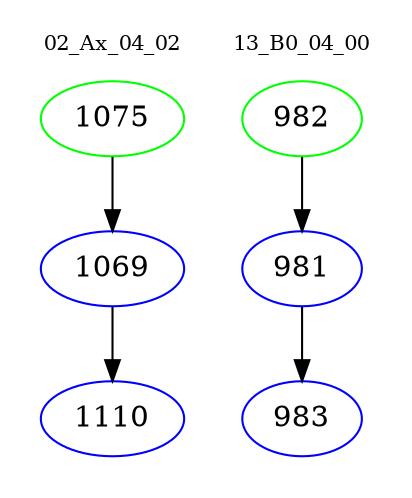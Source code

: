 digraph{
subgraph cluster_0 {
color = white
label = "02_Ax_04_02";
fontsize=10;
T0_1075 [label="1075", color="green"]
T0_1075 -> T0_1069 [color="black"]
T0_1069 [label="1069", color="blue"]
T0_1069 -> T0_1110 [color="black"]
T0_1110 [label="1110", color="blue"]
}
subgraph cluster_1 {
color = white
label = "13_B0_04_00";
fontsize=10;
T1_982 [label="982", color="green"]
T1_982 -> T1_981 [color="black"]
T1_981 [label="981", color="blue"]
T1_981 -> T1_983 [color="black"]
T1_983 [label="983", color="blue"]
}
}
